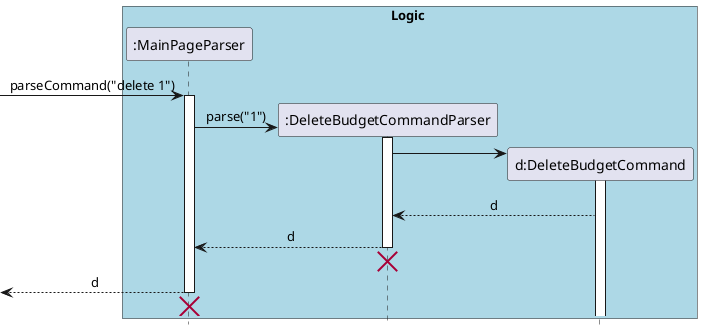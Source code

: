 @startuml
hide footbox
skinparam Sequence {
    MessageAlign center
}
box Logic #LightBlue
participant ":MainPageParser" as MainPageParser
participant ":DeleteBudgetCommandParser" as DeleteBudgetCommandParser
participant "d:DeleteBudgetCommand" as DeleteBudgetCommand
end box

[-> MainPageParser : parseCommand("delete 1")
activate MainPageParser
create DeleteBudgetCommandParser
MainPageParser -> DeleteBudgetCommandParser : parse("1")
activate DeleteBudgetCommandParser
create DeleteBudgetCommand
DeleteBudgetCommandParser -> DeleteBudgetCommand
activate DeleteBudgetCommand
DeleteBudgetCommand --> DeleteBudgetCommandParser : d
DeleteBudgetCommandParser --> MainPageParser : d
deactivate DeleteBudgetCommandParser
DeleteBudgetCommandParser -[hidden]-> MainPageParser
destroy DeleteBudgetCommandParser
[<-- MainPageParser : d
deactivate MainPageParser
[<-[hidden]- MainPageParser
destroy MainPageParser
@enduml
